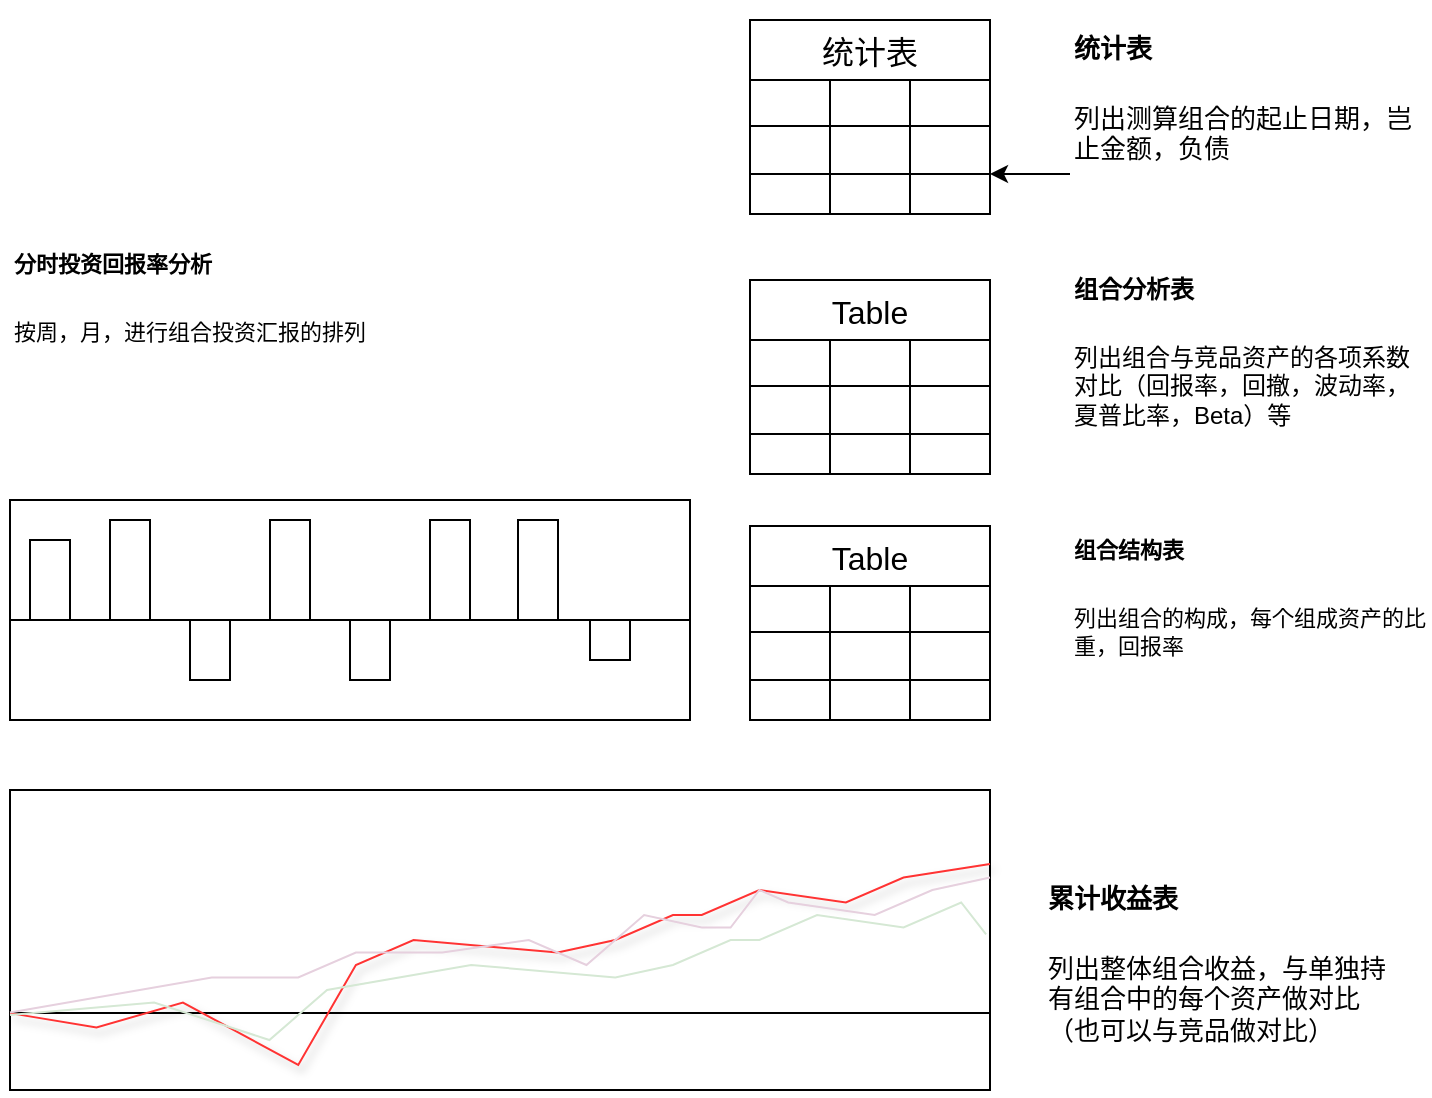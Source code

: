 <mxfile version="26.2.12">
  <diagram name="Page-1" id="thoeQhLaUIlAeaY37Q_6">
    <mxGraphModel dx="1069" dy="626" grid="1" gridSize="10" guides="1" tooltips="1" connect="1" arrows="1" fold="1" page="1" pageScale="1" pageWidth="827" pageHeight="1169" math="0" shadow="0">
      <root>
        <mxCell id="0" />
        <mxCell id="1" parent="0" />
        <mxCell id="1VlmSRWmxTNn3Guo2VhC-66" value="统计表" style="shape=table;startSize=30;container=1;collapsible=0;childLayout=tableLayout;strokeColor=default;fontSize=16;" vertex="1" parent="1">
          <mxGeometry x="500" y="50" width="120" height="97" as="geometry" />
        </mxCell>
        <mxCell id="1VlmSRWmxTNn3Guo2VhC-67" value="" style="shape=tableRow;horizontal=0;startSize=0;swimlaneHead=0;swimlaneBody=0;strokeColor=inherit;top=0;left=0;bottom=0;right=0;collapsible=0;dropTarget=0;fillColor=none;points=[[0,0.5],[1,0.5]];portConstraint=eastwest;fontSize=16;" vertex="1" parent="1VlmSRWmxTNn3Guo2VhC-66">
          <mxGeometry y="30" width="120" height="23" as="geometry" />
        </mxCell>
        <mxCell id="1VlmSRWmxTNn3Guo2VhC-68" value="" style="shape=partialRectangle;html=1;whiteSpace=wrap;connectable=0;strokeColor=inherit;overflow=hidden;fillColor=none;top=0;left=0;bottom=0;right=0;pointerEvents=1;fontSize=16;" vertex="1" parent="1VlmSRWmxTNn3Guo2VhC-67">
          <mxGeometry width="40" height="23" as="geometry">
            <mxRectangle width="40" height="23" as="alternateBounds" />
          </mxGeometry>
        </mxCell>
        <mxCell id="1VlmSRWmxTNn3Guo2VhC-69" value="" style="shape=partialRectangle;html=1;whiteSpace=wrap;connectable=0;strokeColor=inherit;overflow=hidden;fillColor=none;top=0;left=0;bottom=0;right=0;pointerEvents=1;fontSize=16;" vertex="1" parent="1VlmSRWmxTNn3Guo2VhC-67">
          <mxGeometry x="40" width="40" height="23" as="geometry">
            <mxRectangle width="40" height="23" as="alternateBounds" />
          </mxGeometry>
        </mxCell>
        <mxCell id="1VlmSRWmxTNn3Guo2VhC-70" value="" style="shape=partialRectangle;html=1;whiteSpace=wrap;connectable=0;strokeColor=inherit;overflow=hidden;fillColor=none;top=0;left=0;bottom=0;right=0;pointerEvents=1;fontSize=16;" vertex="1" parent="1VlmSRWmxTNn3Guo2VhC-67">
          <mxGeometry x="80" width="40" height="23" as="geometry">
            <mxRectangle width="40" height="23" as="alternateBounds" />
          </mxGeometry>
        </mxCell>
        <mxCell id="1VlmSRWmxTNn3Guo2VhC-71" value="" style="shape=tableRow;horizontal=0;startSize=0;swimlaneHead=0;swimlaneBody=0;strokeColor=inherit;top=0;left=0;bottom=0;right=0;collapsible=0;dropTarget=0;fillColor=none;points=[[0,0.5],[1,0.5]];portConstraint=eastwest;fontSize=16;" vertex="1" parent="1VlmSRWmxTNn3Guo2VhC-66">
          <mxGeometry y="53" width="120" height="24" as="geometry" />
        </mxCell>
        <mxCell id="1VlmSRWmxTNn3Guo2VhC-72" value="" style="shape=partialRectangle;html=1;whiteSpace=wrap;connectable=0;strokeColor=inherit;overflow=hidden;fillColor=none;top=0;left=0;bottom=0;right=0;pointerEvents=1;fontSize=16;" vertex="1" parent="1VlmSRWmxTNn3Guo2VhC-71">
          <mxGeometry width="40" height="24" as="geometry">
            <mxRectangle width="40" height="24" as="alternateBounds" />
          </mxGeometry>
        </mxCell>
        <mxCell id="1VlmSRWmxTNn3Guo2VhC-73" value="" style="shape=partialRectangle;html=1;whiteSpace=wrap;connectable=0;strokeColor=inherit;overflow=hidden;fillColor=none;top=0;left=0;bottom=0;right=0;pointerEvents=1;fontSize=16;" vertex="1" parent="1VlmSRWmxTNn3Guo2VhC-71">
          <mxGeometry x="40" width="40" height="24" as="geometry">
            <mxRectangle width="40" height="24" as="alternateBounds" />
          </mxGeometry>
        </mxCell>
        <mxCell id="1VlmSRWmxTNn3Guo2VhC-74" value="" style="shape=partialRectangle;html=1;whiteSpace=wrap;connectable=0;strokeColor=inherit;overflow=hidden;fillColor=none;top=0;left=0;bottom=0;right=0;pointerEvents=1;fontSize=16;" vertex="1" parent="1VlmSRWmxTNn3Guo2VhC-71">
          <mxGeometry x="80" width="40" height="24" as="geometry">
            <mxRectangle width="40" height="24" as="alternateBounds" />
          </mxGeometry>
        </mxCell>
        <mxCell id="1VlmSRWmxTNn3Guo2VhC-75" value="" style="shape=tableRow;horizontal=0;startSize=0;swimlaneHead=0;swimlaneBody=0;strokeColor=inherit;top=0;left=0;bottom=0;right=0;collapsible=0;dropTarget=0;fillColor=none;points=[[0,0.5],[1,0.5]];portConstraint=eastwest;fontSize=16;" vertex="1" parent="1VlmSRWmxTNn3Guo2VhC-66">
          <mxGeometry y="77" width="120" height="20" as="geometry" />
        </mxCell>
        <mxCell id="1VlmSRWmxTNn3Guo2VhC-76" value="" style="shape=partialRectangle;html=1;whiteSpace=wrap;connectable=0;strokeColor=inherit;overflow=hidden;fillColor=none;top=0;left=0;bottom=0;right=0;pointerEvents=1;fontSize=16;" vertex="1" parent="1VlmSRWmxTNn3Guo2VhC-75">
          <mxGeometry width="40" height="20" as="geometry">
            <mxRectangle width="40" height="20" as="alternateBounds" />
          </mxGeometry>
        </mxCell>
        <mxCell id="1VlmSRWmxTNn3Guo2VhC-77" value="" style="shape=partialRectangle;html=1;whiteSpace=wrap;connectable=0;strokeColor=inherit;overflow=hidden;fillColor=none;top=0;left=0;bottom=0;right=0;pointerEvents=1;fontSize=16;" vertex="1" parent="1VlmSRWmxTNn3Guo2VhC-75">
          <mxGeometry x="40" width="40" height="20" as="geometry">
            <mxRectangle width="40" height="20" as="alternateBounds" />
          </mxGeometry>
        </mxCell>
        <mxCell id="1VlmSRWmxTNn3Guo2VhC-78" value="" style="shape=partialRectangle;html=1;whiteSpace=wrap;connectable=0;strokeColor=inherit;overflow=hidden;fillColor=none;top=0;left=0;bottom=0;right=0;pointerEvents=1;fontSize=16;" vertex="1" parent="1VlmSRWmxTNn3Guo2VhC-75">
          <mxGeometry x="80" width="40" height="20" as="geometry">
            <mxRectangle width="40" height="20" as="alternateBounds" />
          </mxGeometry>
        </mxCell>
        <mxCell id="1VlmSRWmxTNn3Guo2VhC-130" value="" style="shape=singleArrow;whiteSpace=wrap;html=1;arrowWidth=0.4;arrowSize=0.4;" vertex="1" parent="1VlmSRWmxTNn3Guo2VhC-75">
          <mxGeometry x="120" width="NaN" height="20" as="geometry">
            <mxRectangle width="NaN" height="20" as="alternateBounds" />
          </mxGeometry>
        </mxCell>
        <mxCell id="1VlmSRWmxTNn3Guo2VhC-79" value="Table" style="shape=table;startSize=30;container=1;collapsible=0;childLayout=tableLayout;strokeColor=default;fontSize=16;" vertex="1" parent="1">
          <mxGeometry x="500" y="303" width="120" height="97" as="geometry" />
        </mxCell>
        <mxCell id="1VlmSRWmxTNn3Guo2VhC-80" value="" style="shape=tableRow;horizontal=0;startSize=0;swimlaneHead=0;swimlaneBody=0;strokeColor=inherit;top=0;left=0;bottom=0;right=0;collapsible=0;dropTarget=0;fillColor=none;points=[[0,0.5],[1,0.5]];portConstraint=eastwest;fontSize=16;" vertex="1" parent="1VlmSRWmxTNn3Guo2VhC-79">
          <mxGeometry y="30" width="120" height="23" as="geometry" />
        </mxCell>
        <mxCell id="1VlmSRWmxTNn3Guo2VhC-81" value="" style="shape=partialRectangle;html=1;whiteSpace=wrap;connectable=0;strokeColor=inherit;overflow=hidden;fillColor=none;top=0;left=0;bottom=0;right=0;pointerEvents=1;fontSize=16;" vertex="1" parent="1VlmSRWmxTNn3Guo2VhC-80">
          <mxGeometry width="40" height="23" as="geometry">
            <mxRectangle width="40" height="23" as="alternateBounds" />
          </mxGeometry>
        </mxCell>
        <mxCell id="1VlmSRWmxTNn3Guo2VhC-82" value="" style="shape=partialRectangle;html=1;whiteSpace=wrap;connectable=0;strokeColor=inherit;overflow=hidden;fillColor=none;top=0;left=0;bottom=0;right=0;pointerEvents=1;fontSize=16;" vertex="1" parent="1VlmSRWmxTNn3Guo2VhC-80">
          <mxGeometry x="40" width="40" height="23" as="geometry">
            <mxRectangle width="40" height="23" as="alternateBounds" />
          </mxGeometry>
        </mxCell>
        <mxCell id="1VlmSRWmxTNn3Guo2VhC-83" value="" style="shape=partialRectangle;html=1;whiteSpace=wrap;connectable=0;strokeColor=inherit;overflow=hidden;fillColor=none;top=0;left=0;bottom=0;right=0;pointerEvents=1;fontSize=16;" vertex="1" parent="1VlmSRWmxTNn3Guo2VhC-80">
          <mxGeometry x="80" width="40" height="23" as="geometry">
            <mxRectangle width="40" height="23" as="alternateBounds" />
          </mxGeometry>
        </mxCell>
        <mxCell id="1VlmSRWmxTNn3Guo2VhC-84" value="" style="shape=tableRow;horizontal=0;startSize=0;swimlaneHead=0;swimlaneBody=0;strokeColor=inherit;top=0;left=0;bottom=0;right=0;collapsible=0;dropTarget=0;fillColor=none;points=[[0,0.5],[1,0.5]];portConstraint=eastwest;fontSize=16;" vertex="1" parent="1VlmSRWmxTNn3Guo2VhC-79">
          <mxGeometry y="53" width="120" height="24" as="geometry" />
        </mxCell>
        <mxCell id="1VlmSRWmxTNn3Guo2VhC-85" value="" style="shape=partialRectangle;html=1;whiteSpace=wrap;connectable=0;strokeColor=inherit;overflow=hidden;fillColor=none;top=0;left=0;bottom=0;right=0;pointerEvents=1;fontSize=16;" vertex="1" parent="1VlmSRWmxTNn3Guo2VhC-84">
          <mxGeometry width="40" height="24" as="geometry">
            <mxRectangle width="40" height="24" as="alternateBounds" />
          </mxGeometry>
        </mxCell>
        <mxCell id="1VlmSRWmxTNn3Guo2VhC-86" value="" style="shape=partialRectangle;html=1;whiteSpace=wrap;connectable=0;strokeColor=inherit;overflow=hidden;fillColor=none;top=0;left=0;bottom=0;right=0;pointerEvents=1;fontSize=16;" vertex="1" parent="1VlmSRWmxTNn3Guo2VhC-84">
          <mxGeometry x="40" width="40" height="24" as="geometry">
            <mxRectangle width="40" height="24" as="alternateBounds" />
          </mxGeometry>
        </mxCell>
        <mxCell id="1VlmSRWmxTNn3Guo2VhC-87" value="" style="shape=partialRectangle;html=1;whiteSpace=wrap;connectable=0;strokeColor=inherit;overflow=hidden;fillColor=none;top=0;left=0;bottom=0;right=0;pointerEvents=1;fontSize=16;" vertex="1" parent="1VlmSRWmxTNn3Guo2VhC-84">
          <mxGeometry x="80" width="40" height="24" as="geometry">
            <mxRectangle width="40" height="24" as="alternateBounds" />
          </mxGeometry>
        </mxCell>
        <mxCell id="1VlmSRWmxTNn3Guo2VhC-88" value="" style="shape=tableRow;horizontal=0;startSize=0;swimlaneHead=0;swimlaneBody=0;strokeColor=inherit;top=0;left=0;bottom=0;right=0;collapsible=0;dropTarget=0;fillColor=none;points=[[0,0.5],[1,0.5]];portConstraint=eastwest;fontSize=16;" vertex="1" parent="1VlmSRWmxTNn3Guo2VhC-79">
          <mxGeometry y="77" width="120" height="20" as="geometry" />
        </mxCell>
        <mxCell id="1VlmSRWmxTNn3Guo2VhC-89" value="" style="shape=partialRectangle;html=1;whiteSpace=wrap;connectable=0;strokeColor=inherit;overflow=hidden;fillColor=none;top=0;left=0;bottom=0;right=0;pointerEvents=1;fontSize=16;" vertex="1" parent="1VlmSRWmxTNn3Guo2VhC-88">
          <mxGeometry width="40" height="20" as="geometry">
            <mxRectangle width="40" height="20" as="alternateBounds" />
          </mxGeometry>
        </mxCell>
        <mxCell id="1VlmSRWmxTNn3Guo2VhC-90" value="" style="shape=partialRectangle;html=1;whiteSpace=wrap;connectable=0;strokeColor=inherit;overflow=hidden;fillColor=none;top=0;left=0;bottom=0;right=0;pointerEvents=1;fontSize=16;" vertex="1" parent="1VlmSRWmxTNn3Guo2VhC-88">
          <mxGeometry x="40" width="40" height="20" as="geometry">
            <mxRectangle width="40" height="20" as="alternateBounds" />
          </mxGeometry>
        </mxCell>
        <mxCell id="1VlmSRWmxTNn3Guo2VhC-91" value="" style="shape=partialRectangle;html=1;whiteSpace=wrap;connectable=0;strokeColor=inherit;overflow=hidden;fillColor=none;top=0;left=0;bottom=0;right=0;pointerEvents=1;fontSize=16;" vertex="1" parent="1VlmSRWmxTNn3Guo2VhC-88">
          <mxGeometry x="80" width="40" height="20" as="geometry">
            <mxRectangle width="40" height="20" as="alternateBounds" />
          </mxGeometry>
        </mxCell>
        <mxCell id="1VlmSRWmxTNn3Guo2VhC-92" value="Table" style="shape=table;startSize=30;container=1;collapsible=0;childLayout=tableLayout;strokeColor=default;fontSize=16;" vertex="1" parent="1">
          <mxGeometry x="500" y="180" width="120" height="97" as="geometry" />
        </mxCell>
        <mxCell id="1VlmSRWmxTNn3Guo2VhC-93" value="" style="shape=tableRow;horizontal=0;startSize=0;swimlaneHead=0;swimlaneBody=0;strokeColor=inherit;top=0;left=0;bottom=0;right=0;collapsible=0;dropTarget=0;fillColor=none;points=[[0,0.5],[1,0.5]];portConstraint=eastwest;fontSize=16;" vertex="1" parent="1VlmSRWmxTNn3Guo2VhC-92">
          <mxGeometry y="30" width="120" height="23" as="geometry" />
        </mxCell>
        <mxCell id="1VlmSRWmxTNn3Guo2VhC-94" value="" style="shape=partialRectangle;html=1;whiteSpace=wrap;connectable=0;strokeColor=inherit;overflow=hidden;fillColor=none;top=0;left=0;bottom=0;right=0;pointerEvents=1;fontSize=16;" vertex="1" parent="1VlmSRWmxTNn3Guo2VhC-93">
          <mxGeometry width="40" height="23" as="geometry">
            <mxRectangle width="40" height="23" as="alternateBounds" />
          </mxGeometry>
        </mxCell>
        <mxCell id="1VlmSRWmxTNn3Guo2VhC-95" value="" style="shape=partialRectangle;html=1;whiteSpace=wrap;connectable=0;strokeColor=inherit;overflow=hidden;fillColor=none;top=0;left=0;bottom=0;right=0;pointerEvents=1;fontSize=16;" vertex="1" parent="1VlmSRWmxTNn3Guo2VhC-93">
          <mxGeometry x="40" width="40" height="23" as="geometry">
            <mxRectangle width="40" height="23" as="alternateBounds" />
          </mxGeometry>
        </mxCell>
        <mxCell id="1VlmSRWmxTNn3Guo2VhC-96" value="" style="shape=partialRectangle;html=1;whiteSpace=wrap;connectable=0;strokeColor=inherit;overflow=hidden;fillColor=none;top=0;left=0;bottom=0;right=0;pointerEvents=1;fontSize=16;" vertex="1" parent="1VlmSRWmxTNn3Guo2VhC-93">
          <mxGeometry x="80" width="40" height="23" as="geometry">
            <mxRectangle width="40" height="23" as="alternateBounds" />
          </mxGeometry>
        </mxCell>
        <mxCell id="1VlmSRWmxTNn3Guo2VhC-97" value="" style="shape=tableRow;horizontal=0;startSize=0;swimlaneHead=0;swimlaneBody=0;strokeColor=inherit;top=0;left=0;bottom=0;right=0;collapsible=0;dropTarget=0;fillColor=none;points=[[0,0.5],[1,0.5]];portConstraint=eastwest;fontSize=16;" vertex="1" parent="1VlmSRWmxTNn3Guo2VhC-92">
          <mxGeometry y="53" width="120" height="24" as="geometry" />
        </mxCell>
        <mxCell id="1VlmSRWmxTNn3Guo2VhC-98" value="" style="shape=partialRectangle;html=1;whiteSpace=wrap;connectable=0;strokeColor=inherit;overflow=hidden;fillColor=none;top=0;left=0;bottom=0;right=0;pointerEvents=1;fontSize=16;" vertex="1" parent="1VlmSRWmxTNn3Guo2VhC-97">
          <mxGeometry width="40" height="24" as="geometry">
            <mxRectangle width="40" height="24" as="alternateBounds" />
          </mxGeometry>
        </mxCell>
        <mxCell id="1VlmSRWmxTNn3Guo2VhC-99" value="" style="shape=partialRectangle;html=1;whiteSpace=wrap;connectable=0;strokeColor=inherit;overflow=hidden;fillColor=none;top=0;left=0;bottom=0;right=0;pointerEvents=1;fontSize=16;" vertex="1" parent="1VlmSRWmxTNn3Guo2VhC-97">
          <mxGeometry x="40" width="40" height="24" as="geometry">
            <mxRectangle width="40" height="24" as="alternateBounds" />
          </mxGeometry>
        </mxCell>
        <mxCell id="1VlmSRWmxTNn3Guo2VhC-100" value="" style="shape=partialRectangle;html=1;whiteSpace=wrap;connectable=0;strokeColor=inherit;overflow=hidden;fillColor=none;top=0;left=0;bottom=0;right=0;pointerEvents=1;fontSize=16;" vertex="1" parent="1VlmSRWmxTNn3Guo2VhC-97">
          <mxGeometry x="80" width="40" height="24" as="geometry">
            <mxRectangle width="40" height="24" as="alternateBounds" />
          </mxGeometry>
        </mxCell>
        <mxCell id="1VlmSRWmxTNn3Guo2VhC-101" value="" style="shape=tableRow;horizontal=0;startSize=0;swimlaneHead=0;swimlaneBody=0;strokeColor=inherit;top=0;left=0;bottom=0;right=0;collapsible=0;dropTarget=0;fillColor=none;points=[[0,0.5],[1,0.5]];portConstraint=eastwest;fontSize=16;" vertex="1" parent="1VlmSRWmxTNn3Guo2VhC-92">
          <mxGeometry y="77" width="120" height="20" as="geometry" />
        </mxCell>
        <mxCell id="1VlmSRWmxTNn3Guo2VhC-102" value="" style="shape=partialRectangle;html=1;whiteSpace=wrap;connectable=0;strokeColor=inherit;overflow=hidden;fillColor=none;top=0;left=0;bottom=0;right=0;pointerEvents=1;fontSize=16;" vertex="1" parent="1VlmSRWmxTNn3Guo2VhC-101">
          <mxGeometry width="40" height="20" as="geometry">
            <mxRectangle width="40" height="20" as="alternateBounds" />
          </mxGeometry>
        </mxCell>
        <mxCell id="1VlmSRWmxTNn3Guo2VhC-103" value="" style="shape=partialRectangle;html=1;whiteSpace=wrap;connectable=0;strokeColor=inherit;overflow=hidden;fillColor=none;top=0;left=0;bottom=0;right=0;pointerEvents=1;fontSize=16;" vertex="1" parent="1VlmSRWmxTNn3Guo2VhC-101">
          <mxGeometry x="40" width="40" height="20" as="geometry">
            <mxRectangle width="40" height="20" as="alternateBounds" />
          </mxGeometry>
        </mxCell>
        <mxCell id="1VlmSRWmxTNn3Guo2VhC-104" value="" style="shape=partialRectangle;html=1;whiteSpace=wrap;connectable=0;strokeColor=inherit;overflow=hidden;fillColor=none;top=0;left=0;bottom=0;right=0;pointerEvents=1;fontSize=16;" vertex="1" parent="1VlmSRWmxTNn3Guo2VhC-101">
          <mxGeometry x="80" width="40" height="20" as="geometry">
            <mxRectangle width="40" height="20" as="alternateBounds" />
          </mxGeometry>
        </mxCell>
        <mxCell id="1VlmSRWmxTNn3Guo2VhC-131" value="" style="edgeStyle=orthogonalEdgeStyle;rounded=0;orthogonalLoop=1;jettySize=auto;html=1;" edge="1" parent="1" source="1VlmSRWmxTNn3Guo2VhC-129" target="1VlmSRWmxTNn3Guo2VhC-130">
          <mxGeometry relative="1" as="geometry" />
        </mxCell>
        <mxCell id="1VlmSRWmxTNn3Guo2VhC-129" value="&lt;h1 style=&quot;margin-top: 0px;&quot;&gt;&lt;font style=&quot;font-size: 13px;&quot;&gt;统计表&lt;/font&gt;&lt;/h1&gt;&lt;div&gt;&lt;font style=&quot;font-size: 13px;&quot;&gt;列出测算组合的起止日期，岂止金额，负债&lt;/font&gt;&lt;/div&gt;" style="text;html=1;whiteSpace=wrap;overflow=hidden;rounded=0;" vertex="1" parent="1">
          <mxGeometry x="660" y="40" width="180" height="120" as="geometry" />
        </mxCell>
        <mxCell id="1VlmSRWmxTNn3Guo2VhC-133" value="&lt;h1 style=&quot;margin-top: 0px;&quot;&gt;&lt;font style=&quot;font-size: 12px;&quot;&gt;组合分析表&lt;/font&gt;&lt;/h1&gt;&lt;div&gt;&lt;font&gt;列出组合与竞品资产的各项系数对比（回报率，回撤，波动率，夏普比率，Beta）等&lt;/font&gt;&lt;/div&gt;" style="text;html=1;whiteSpace=wrap;overflow=hidden;rounded=0;" vertex="1" parent="1">
          <mxGeometry x="660" y="160" width="180" height="120" as="geometry" />
        </mxCell>
        <mxCell id="1VlmSRWmxTNn3Guo2VhC-134" value="&lt;h1 style=&quot;margin-top: 0px;&quot;&gt;&lt;font style=&quot;font-size: 11px;&quot;&gt;组合结构表&lt;/font&gt;&lt;/h1&gt;&lt;div&gt;&lt;font style=&quot;font-size: 11px;&quot;&gt;列出组合的构成，每个组成资产的比重，回报率&lt;/font&gt;&lt;/div&gt;" style="text;html=1;whiteSpace=wrap;overflow=hidden;rounded=0;" vertex="1" parent="1">
          <mxGeometry x="660" y="290" width="180" height="120" as="geometry" />
        </mxCell>
        <mxCell id="1VlmSRWmxTNn3Guo2VhC-135" value="&lt;h1 style=&quot;margin-top: 0px;&quot;&gt;&lt;font style=&quot;font-size: 11px;&quot;&gt;分时投资回报率分析&lt;/font&gt;&lt;/h1&gt;&lt;div&gt;&lt;font style=&quot;font-size: 11px;&quot;&gt;按周，月，进行组合投资汇报的排列&lt;/font&gt;&lt;/div&gt;" style="text;html=1;whiteSpace=wrap;overflow=hidden;rounded=0;" vertex="1" parent="1">
          <mxGeometry x="130" y="147" width="180" height="120" as="geometry" />
        </mxCell>
        <mxCell id="1VlmSRWmxTNn3Guo2VhC-141" value="&lt;h1 style=&quot;margin-top: 0px;&quot;&gt;&lt;span style=&quot;font-size: 13px;&quot;&gt;累计收益表&lt;/span&gt;&lt;/h1&gt;&lt;div&gt;&lt;font style=&quot;font-size: 13px;&quot;&gt;列出整体组合收益，与单独持有组合中的每个资产做对比（也可以与竞品做对比）&lt;/font&gt;&lt;/div&gt;" style="text;html=1;whiteSpace=wrap;overflow=hidden;rounded=0;" vertex="1" parent="1">
          <mxGeometry x="647" y="465" width="180" height="120" as="geometry" />
        </mxCell>
        <mxCell id="1VlmSRWmxTNn3Guo2VhC-144" value="" style="group" vertex="1" connectable="0" parent="1">
          <mxGeometry x="130" y="290" width="340" height="110" as="geometry" />
        </mxCell>
        <mxCell id="1VlmSRWmxTNn3Guo2VhC-105" value="" style="rounded=0;whiteSpace=wrap;html=1;" vertex="1" parent="1VlmSRWmxTNn3Guo2VhC-144">
          <mxGeometry width="340" height="110" as="geometry" />
        </mxCell>
        <mxCell id="1VlmSRWmxTNn3Guo2VhC-142" value="" style="shape=crossbar;whiteSpace=wrap;html=1;rounded=1;shadow=0;" vertex="1" parent="1VlmSRWmxTNn3Guo2VhC-144">
          <mxGeometry y="50" width="340" height="20" as="geometry" />
        </mxCell>
        <mxCell id="1VlmSRWmxTNn3Guo2VhC-120" value="" style="rounded=0;whiteSpace=wrap;html=1;" vertex="1" parent="1VlmSRWmxTNn3Guo2VhC-144">
          <mxGeometry x="10" y="20" width="20" height="40" as="geometry" />
        </mxCell>
        <mxCell id="1VlmSRWmxTNn3Guo2VhC-121" value="" style="rounded=0;whiteSpace=wrap;html=1;" vertex="1" parent="1VlmSRWmxTNn3Guo2VhC-144">
          <mxGeometry x="50" y="10" width="20" height="50" as="geometry" />
        </mxCell>
        <mxCell id="1VlmSRWmxTNn3Guo2VhC-122" value="" style="rounded=0;whiteSpace=wrap;html=1;" vertex="1" parent="1VlmSRWmxTNn3Guo2VhC-144">
          <mxGeometry x="90" y="60" width="20" height="30" as="geometry" />
        </mxCell>
        <mxCell id="1VlmSRWmxTNn3Guo2VhC-123" value="" style="rounded=0;whiteSpace=wrap;html=1;" vertex="1" parent="1VlmSRWmxTNn3Guo2VhC-144">
          <mxGeometry x="130" y="10" width="20" height="50" as="geometry" />
        </mxCell>
        <mxCell id="1VlmSRWmxTNn3Guo2VhC-124" value="" style="rounded=0;whiteSpace=wrap;html=1;" vertex="1" parent="1VlmSRWmxTNn3Guo2VhC-144">
          <mxGeometry x="170" y="60" width="20" height="30" as="geometry" />
        </mxCell>
        <mxCell id="1VlmSRWmxTNn3Guo2VhC-125" value="" style="rounded=0;whiteSpace=wrap;html=1;" vertex="1" parent="1VlmSRWmxTNn3Guo2VhC-144">
          <mxGeometry x="210" y="10" width="20" height="50" as="geometry" />
        </mxCell>
        <mxCell id="1VlmSRWmxTNn3Guo2VhC-126" value="" style="rounded=0;whiteSpace=wrap;html=1;" vertex="1" parent="1VlmSRWmxTNn3Guo2VhC-144">
          <mxGeometry x="254" y="10" width="20" height="50" as="geometry" />
        </mxCell>
        <mxCell id="1VlmSRWmxTNn3Guo2VhC-127" value="" style="rounded=0;whiteSpace=wrap;html=1;" vertex="1" parent="1VlmSRWmxTNn3Guo2VhC-144">
          <mxGeometry x="290" y="60" width="20" height="20" as="geometry" />
        </mxCell>
        <mxCell id="1VlmSRWmxTNn3Guo2VhC-145" value="" style="group" vertex="1" connectable="0" parent="1">
          <mxGeometry x="130" y="435" width="490" height="150" as="geometry" />
        </mxCell>
        <mxCell id="1VlmSRWmxTNn3Guo2VhC-106" value="" style="rounded=0;whiteSpace=wrap;html=1;" vertex="1" parent="1VlmSRWmxTNn3Guo2VhC-145">
          <mxGeometry width="490.0" height="150" as="geometry" />
        </mxCell>
        <mxCell id="1VlmSRWmxTNn3Guo2VhC-113" value="" style="shape=crossbar;whiteSpace=wrap;html=1;rounded=1;" vertex="1" parent="1VlmSRWmxTNn3Guo2VhC-145">
          <mxGeometry y="105.312" width="490.0" height="12.5" as="geometry" />
        </mxCell>
        <mxCell id="1VlmSRWmxTNn3Guo2VhC-115" value="" style="endArrow=none;html=1;rounded=0;exitX=0;exitY=0.5;exitDx=0;exitDy=0;exitPerimeter=0;strokeColor=#FF3333;shadow=1;" edge="1" parent="1VlmSRWmxTNn3Guo2VhC-145" source="1VlmSRWmxTNn3Guo2VhC-113" target="1VlmSRWmxTNn3Guo2VhC-106">
          <mxGeometry width="50" height="50" relative="1" as="geometry">
            <mxPoint x="302.647" y="93.75" as="sourcePoint" />
            <mxPoint x="374.706" y="62.5" as="targetPoint" />
            <Array as="points">
              <mxPoint x="43.235" y="118.75" />
              <mxPoint x="86.471" y="106.25" />
              <mxPoint x="144.118" y="137.5" />
              <mxPoint x="172.941" y="87.5" />
              <mxPoint x="201.765" y="75" />
              <mxPoint x="273.824" y="81.25" />
              <mxPoint x="302.647" y="75" />
              <mxPoint x="331.471" y="62.5" />
              <mxPoint x="345.882" y="62.5" />
              <mxPoint x="374.706" y="50.0" />
              <mxPoint x="417.941" y="56.25" />
              <mxPoint x="446.765" y="43.75" />
            </Array>
          </mxGeometry>
        </mxCell>
        <mxCell id="1VlmSRWmxTNn3Guo2VhC-116" value="" style="endArrow=none;html=1;rounded=0;strokeColor=#E6D0DE;" edge="1" parent="1VlmSRWmxTNn3Guo2VhC-145">
          <mxGeometry width="50" height="50" relative="1" as="geometry">
            <mxPoint y="111.25" as="sourcePoint" />
            <mxPoint x="490.0" y="43.75" as="targetPoint" />
            <Array as="points">
              <mxPoint x="100.882" y="93.75" />
              <mxPoint x="144.118" y="93.75" />
              <mxPoint x="172.941" y="81.25" />
              <mxPoint x="216.176" y="81.25" />
              <mxPoint x="259.412" y="75" />
              <mxPoint x="288.235" y="87.5" />
              <mxPoint x="317.059" y="62.5" />
              <mxPoint x="345.882" y="68.75" />
              <mxPoint x="360.294" y="68.75" />
              <mxPoint x="374.706" y="50.0" />
              <mxPoint x="389.118" y="56.25" />
              <mxPoint x="432.353" y="62.5" />
              <mxPoint x="461.176" y="50.0" />
            </Array>
          </mxGeometry>
        </mxCell>
        <mxCell id="1VlmSRWmxTNn3Guo2VhC-117" value="" style="endArrow=none;html=1;rounded=0;strokeColor=#D5E8D4;entryX=0.996;entryY=0.481;entryDx=0;entryDy=0;entryPerimeter=0;" edge="1" parent="1VlmSRWmxTNn3Guo2VhC-145" target="1VlmSRWmxTNn3Guo2VhC-106">
          <mxGeometry width="50" height="50" relative="1" as="geometry">
            <mxPoint y="112.5" as="sourcePoint" />
            <mxPoint x="518.824" y="49.375" as="targetPoint" />
            <Array as="points">
              <mxPoint x="72.059" y="106.25" />
              <mxPoint x="129.706" y="125.0" />
              <mxPoint x="158.529" y="100.0" />
              <mxPoint x="230.588" y="87.5" />
              <mxPoint x="302.647" y="93.75" />
              <mxPoint x="331.471" y="87.5" />
              <mxPoint x="360.294" y="75" />
              <mxPoint x="374.706" y="75" />
              <mxPoint x="403.529" y="62.5" />
              <mxPoint x="446.765" y="68.75" />
              <mxPoint x="475.588" y="56.25" />
            </Array>
          </mxGeometry>
        </mxCell>
      </root>
    </mxGraphModel>
  </diagram>
</mxfile>

